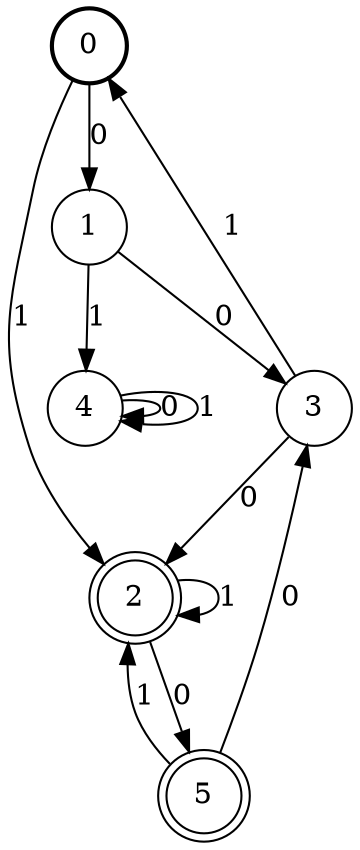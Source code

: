 digraph Automat {
    node [shape = circle];
    0 [style = "bold"];
    0 -> 1 [label = "0"];
    0 -> 2 [label = "1"];
    1 -> 3 [label = "0"];
    1 -> 4 [label = "1"];
    2 [peripheries=2]
    2 -> 5 [label = "0"];
    2 -> 2 [label = "1"];
    3 -> 2 [label = "0"];
    3 -> 0 [label = "1"];
    4 -> 4 [label = "0"];
    4 -> 4 [label = "1"];
    5 [peripheries=2]
    5 -> 3 [label = "0"];
    5 -> 2 [label = "1"];
}
